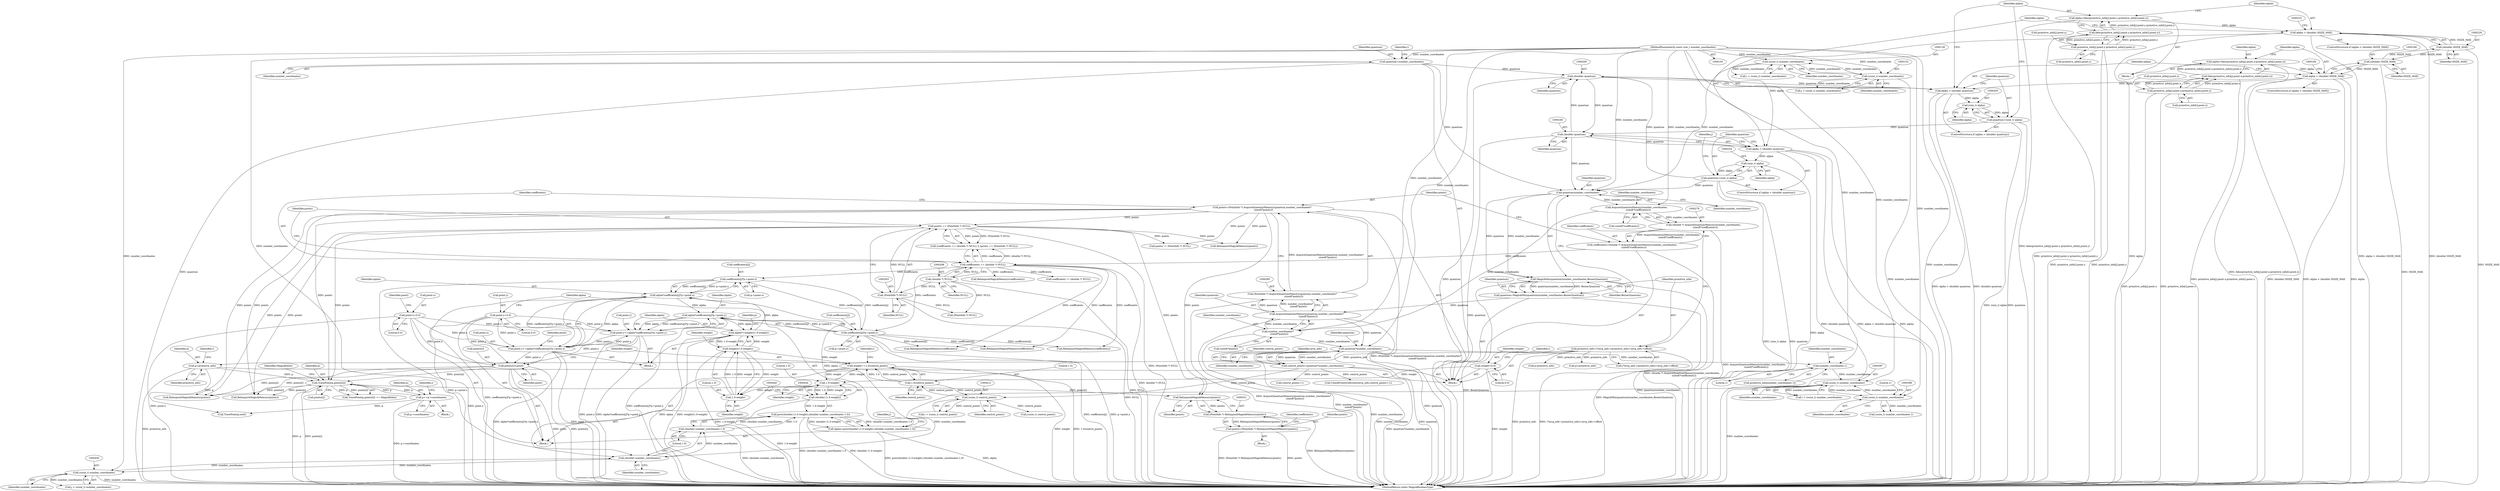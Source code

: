 digraph "0_ImageMagick_ecf7c6b288e11e7e7f75387c5e9e93e423b98397@pointer" {
"1000532" [label="(Call,RelinquishMagickMemory(points))"];
"1000300" [label="(Call,points == (PointInfo *) NULL)"];
"1000282" [label="(Call,points=(PointInfo *) AcquireQuantumMemory(quantum,number_coordinates*\n    sizeof(*points)))"];
"1000284" [label="(Call,(PointInfo *) AcquireQuantumMemory(quantum,number_coordinates*\n    sizeof(*points)))"];
"1000286" [label="(Call,AcquireQuantumMemory(quantum,number_coordinates*\n    sizeof(*points)))"];
"1000256" [label="(Call,quantum=MagickMin(quantum/number_coordinates,BezierQuantum))"];
"1000258" [label="(Call,MagickMin(quantum/number_coordinates,BezierQuantum))"];
"1000259" [label="(Call,quantum/number_coordinates)"];
"1000129" [label="(Call,quantum=number_coordinates)"];
"1000105" [label="(MethodParameterIn,const size_t number_coordinates)"];
"1000251" [label="(Call,quantum=(size_t) alpha)"];
"1000253" [label="(Call,(size_t) alpha)"];
"1000246" [label="(Call,alpha > (double) quantum)"];
"1000226" [label="(Call,alpha > (double) SSIZE_MAX)"];
"1000207" [label="(Call,alpha=fabs(primitive_info[j].point.y-primitive_info[i].point.y))"];
"1000209" [label="(Call,fabs(primitive_info[j].point.y-primitive_info[i].point.y))"];
"1000210" [label="(Call,primitive_info[j].point.y-primitive_info[i].point.y)"];
"1000228" [label="(Call,(double) SSIZE_MAX)"];
"1000179" [label="(Call,(double) SSIZE_MAX)"];
"1000248" [label="(Call,(double) quantum)"];
"1000199" [label="(Call,(double) quantum)"];
"1000202" [label="(Call,quantum=(size_t) alpha)"];
"1000204" [label="(Call,(size_t) alpha)"];
"1000197" [label="(Call,alpha > (double) quantum)"];
"1000177" [label="(Call,alpha > (double) SSIZE_MAX)"];
"1000158" [label="(Call,alpha=fabs(primitive_info[j].point.x-primitive_info[i].point.x))"];
"1000160" [label="(Call,fabs(primitive_info[j].point.x-primitive_info[i].point.x))"];
"1000161" [label="(Call,primitive_info[j].point.x-primitive_info[i].point.x)"];
"1000138" [label="(Call,(ssize_t) number_coordinates)"];
"1000152" [label="(Call,(ssize_t) number_coordinates)"];
"1000288" [label="(Call,number_coordinates*\n    sizeof(*points))"];
"1000277" [label="(Call,AcquireQuantumMemory(number_coordinates,\n     sizeof(*coefficients)))"];
"1000302" [label="(Call,(PointInfo *) NULL)"];
"1000297" [label="(Call,(double *) NULL)"];
"1000521" [label="(Call,TracePoint(p,points[i]))"];
"1000542" [label="(Call,p+=p->coordinates)"];
"1000504" [label="(Call,p=primitive_info)"];
"1000263" [label="(Call,primitive_info=(*mvg_info->primitive_info)+mvg_info->offset)"];
"1000494" [label="(Call,points[i]=point)"];
"1000425" [label="(Call,point.y=0.0)"];
"1000420" [label="(Call,point.x=0.0)"];
"1000470" [label="(Call,point.y+=alpha*coefficients[j]*p->point.y)"];
"1000474" [label="(Call,alpha*coefficients[j]*p->point.y)"];
"1000459" [label="(Call,alpha*coefficients[j]*p->point.x)"];
"1000485" [label="(Call,alpha*=weight/(1.0-weight))"];
"1000487" [label="(Call,weight/(1.0-weight))"];
"1000489" [label="(Call,1.0-weight)"];
"1000435" [label="(Call,1.0-weight)"];
"1000402" [label="(Call,weight=0.0)"];
"1000499" [label="(Call,weight+=1.0/control_points)"];
"1000501" [label="(Call,1.0/control_points)"];
"1000411" [label="(Call,(ssize_t) control_points)"];
"1000343" [label="(Call,control_points=quantum*number_coordinates)"];
"1000345" [label="(Call,quantum*number_coordinates)"];
"1000430" [label="(Call,alpha=pow((double) (1.0-weight),(double) number_coordinates-1.0))"];
"1000432" [label="(Call,pow((double) (1.0-weight),(double) number_coordinates-1.0))"];
"1000433" [label="(Call,(double) (1.0-weight))"];
"1000438" [label="(Call,(double) number_coordinates-1.0)"];
"1000439" [label="(Call,(double) number_coordinates)"];
"1000386" [label="(Call,(ssize_t) number_coordinates)"];
"1000376" [label="(Call,number_coordinates-1)"];
"1000397" [label="(Call,(ssize_t) number_coordinates)"];
"1000449" [label="(Call,(ssize_t) number_coordinates)"];
"1000461" [label="(Call,coefficients[j]*p->point.x)"];
"1000295" [label="(Call,coefficients == (double *) NULL)"];
"1000273" [label="(Call,coefficients=(double *) AcquireQuantumMemory(number_coordinates,\n     sizeof(*coefficients)))"];
"1000275" [label="(Call,(double *) AcquireQuantumMemory(number_coordinates,\n     sizeof(*coefficients)))"];
"1000476" [label="(Call,coefficients[j]*p->point.y)"];
"1000455" [label="(Call,point.x+=alpha*coefficients[j]*p->point.x)"];
"1000530" [label="(Call,(PointInfo *) RelinquishMagickMemory(points))"];
"1000528" [label="(Call,points=(PointInfo *) RelinquishMagickMemory(points))"];
"1000283" [label="(Identifier,points)"];
"1000227" [label="(Identifier,alpha)"];
"1000204" [label="(Call,(size_t) alpha)"];
"1000465" [label="(Call,p->point.x)"];
"1000400" [label="(Literal,1)"];
"1000177" [label="(Call,alpha > (double) SSIZE_MAX)"];
"1000438" [label="(Call,(double) number_coordinates-1.0)"];
"1000388" [label="(Identifier,number_coordinates)"];
"1000226" [label="(Call,alpha > (double) SSIZE_MAX)"];
"1000275" [label="(Call,(double *) AcquireQuantumMemory(number_coordinates,\n     sizeof(*coefficients)))"];
"1000491" [label="(Identifier,weight)"];
"1000279" [label="(Call,sizeof(*coefficients))"];
"1000523" [label="(Call,points[i])"];
"1000527" [label="(Block,)"];
"1000277" [label="(Call,AcquireQuantumMemory(number_coordinates,\n     sizeof(*coefficients)))"];
"1000544" [label="(Call,p->coordinates)"];
"1000420" [label="(Call,point.x=0.0)"];
"1000134" [label="(Identifier,i)"];
"1000252" [label="(Identifier,quantum)"];
"1000367" [label="(Call,RelinquishMagickMemory(coefficients))"];
"1000416" [label="(Block,)"];
"1000203" [label="(Identifier,quantum)"];
"1000264" [label="(Identifier,primitive_info)"];
"1000399" [label="(Identifier,number_coordinates)"];
"1000386" [label="(Call,(ssize_t) number_coordinates)"];
"1000257" [label="(Identifier,quantum)"];
"1000503" [label="(Identifier,control_points)"];
"1000250" [label="(Identifier,quantum)"];
"1000129" [label="(Call,quantum=number_coordinates)"];
"1000417" [label="(Call,p=primitive_info)"];
"1000442" [label="(Literal,1.0)"];
"1000472" [label="(Identifier,point)"];
"1000201" [label="(Identifier,quantum)"];
"1000498" [label="(Identifier,point)"];
"1000302" [label="(Call,(PointInfo *) NULL)"];
"1000136" [label="(Call,i < (ssize_t) number_coordinates)"];
"1000301" [label="(Identifier,points)"];
"1000432" [label="(Call,pow((double) (1.0-weight),(double) number_coordinates-1.0))"];
"1000260" [label="(Identifier,quantum)"];
"1000624" [label="(MethodReturn,static MagickBooleanType)"];
"1000456" [label="(Call,point.x)"];
"1000297" [label="(Call,(double *) NULL)"];
"1000225" [label="(ControlStructure,if (alpha > (double) SSIZE_MAX))"];
"1000470" [label="(Call,point.y+=alpha*coefficients[j]*p->point.y)"];
"1000426" [label="(Call,point.y)"];
"1000246" [label="(Call,alpha > (double) quantum)"];
"1000179" [label="(Call,(double) SSIZE_MAX)"];
"1000506" [label="(Identifier,primitive_info)"];
"1000181" [label="(Identifier,SSIZE_MAX)"];
"1000131" [label="(Identifier,number_coordinates)"];
"1000486" [label="(Identifier,alpha)"];
"1000404" [label="(Literal,0.0)"];
"1000199" [label="(Call,(double) quantum)"];
"1000460" [label="(Identifier,alpha)"];
"1000209" [label="(Call,fabs(primitive_info[j].point.y-primitive_info[i].point.y))"];
"1000361" [label="(Call,RelinquishMagickMemory(points))"];
"1000258" [label="(Call,MagickMin(quantum/number_coordinates,BezierQuantum))"];
"1000520" [label="(Call,TracePoint(p,points[i]) == MagickFalse)"];
"1000299" [label="(Identifier,NULL)"];
"1000526" [label="(Identifier,MagickFalse)"];
"1000564" [label="(Call,RelinquishMagickMemory(coefficients))"];
"1000265" [label="(Call,(*mvg_info->primitive_info)+mvg_info->offset)"];
"1000517" [label="(Identifier,i)"];
"1000542" [label="(Call,p+=p->coordinates)"];
"1000480" [label="(Call,p->point.y)"];
"1000286" [label="(Call,AcquireQuantumMemory(quantum,number_coordinates*\n    sizeof(*points)))"];
"1000152" [label="(Call,(ssize_t) number_coordinates)"];
"1000253" [label="(Call,(size_t) alpha)"];
"1000424" [label="(Literal,0.0)"];
"1000513" [label="(Call,(ssize_t) control_points)"];
"1000433" [label="(Call,(double) (1.0-weight))"];
"1000230" [label="(Identifier,SSIZE_MAX)"];
"1000429" [label="(Literal,0.0)"];
"1000439" [label="(Call,(double) number_coordinates)"];
"1000198" [label="(Identifier,alpha)"];
"1000261" [label="(Identifier,number_coordinates)"];
"1000159" [label="(Identifier,alpha)"];
"1000105" [label="(MethodParameterIn,const size_t number_coordinates)"];
"1000162" [label="(Call,primitive_info[j].point.x)"];
"1000140" [label="(Identifier,number_coordinates)"];
"1000505" [label="(Identifier,p)"];
"1000485" [label="(Call,alpha*=weight/(1.0-weight))"];
"1000138" [label="(Call,(ssize_t) number_coordinates)"];
"1000157" [label="(Block,)"];
"1000415" [label="(Identifier,i)"];
"1000500" [label="(Identifier,weight)"];
"1000345" [label="(Call,quantum*number_coordinates)"];
"1000259" [label="(Call,quantum/number_coordinates)"];
"1000376" [label="(Call,number_coordinates-1)"];
"1000384" [label="(Call,i < (ssize_t) number_coordinates)"];
"1000579" [label="(Call,p-primitive_info)"];
"1000284" [label="(Call,(PointInfo *) AcquireQuantumMemory(quantum,number_coordinates*\n    sizeof(*points)))"];
"1000245" [label="(ControlStructure,if (alpha > (double) quantum))"];
"1000352" [label="(Call,control_points+1)"];
"1000282" [label="(Call,points=(PointInfo *) AcquireQuantumMemory(quantum,number_coordinates*\n    sizeof(*points)))"];
"1000437" [label="(Identifier,weight)"];
"1000228" [label="(Call,(double) SSIZE_MAX)"];
"1000530" [label="(Call,(PointInfo *) RelinquishMagickMemory(points))"];
"1000300" [label="(Call,points == (PointInfo *) NULL)"];
"1000287" [label="(Identifier,quantum)"];
"1000350" [label="(Call,CheckPrimitiveExtent(mvg_info,control_points+1))"];
"1000154" [label="(Identifier,number_coordinates)"];
"1000543" [label="(Identifier,p)"];
"1000396" [label="(Call,(ssize_t) number_coordinates-1)"];
"1000549" [label="(Call,TracePoint(p,end))"];
"1000427" [label="(Identifier,point)"];
"1000474" [label="(Call,alpha*coefficients[j]*p->point.y)"];
"1000451" [label="(Identifier,number_coordinates)"];
"1000169" [label="(Call,primitive_info[i].point.x)"];
"1000459" [label="(Call,alpha*coefficients[j]*p->point.x)"];
"1000263" [label="(Call,primitive_info=(*mvg_info->primitive_info)+mvg_info->offset)"];
"1000493" [label="(Identifier,p)"];
"1000161" [label="(Call,primitive_info[j].point.x-primitive_info[i].point.x)"];
"1000532" [label="(Call,RelinquishMagickMemory(points))"];
"1000409" [label="(Call,i < (ssize_t) control_points)"];
"1000455" [label="(Call,point.x+=alpha*coefficients[j]*p->point.x)"];
"1000488" [label="(Identifier,weight)"];
"1000461" [label="(Call,coefficients[j]*p->point.x)"];
"1000535" [label="(Identifier,coefficients)"];
"1000476" [label="(Call,coefficients[j]*p->point.y)"];
"1000499" [label="(Call,weight+=1.0/control_points)"];
"1000411" [label="(Call,(ssize_t) control_points)"];
"1000309" [label="(Call,(PointInfo *) NULL)"];
"1000558" [label="(Call,RelinquishMagickMemory(points))"];
"1000435" [label="(Call,1.0-weight)"];
"1000343" [label="(Call,control_points=quantum*number_coordinates)"];
"1000447" [label="(Call,j < (ssize_t) number_coordinates)"];
"1000521" [label="(Call,TracePoint(p,points[i]))"];
"1000377" [label="(Identifier,number_coordinates)"];
"1000489" [label="(Call,1.0-weight)"];
"1000211" [label="(Call,primitive_info[j].point.y)"];
"1000344" [label="(Identifier,control_points)"];
"1000441" [label="(Identifier,number_coordinates)"];
"1000197" [label="(Call,alpha > (double) quantum)"];
"1000475" [label="(Identifier,alpha)"];
"1000620" [label="(Call,RelinquishMagickMemory(coefficients))"];
"1000248" [label="(Call,(double) quantum)"];
"1000374" [label="(Call,primitive_info[number_coordinates-1])"];
"1000176" [label="(ControlStructure,if (alpha > (double) SSIZE_MAX))"];
"1000431" [label="(Identifier,alpha)"];
"1000614" [label="(Call,RelinquishMagickMemory(points))"];
"1000407" [label="(Identifier,i)"];
"1000290" [label="(Call,sizeof(*points))"];
"1000351" [label="(Identifier,mvg_info)"];
"1000494" [label="(Call,points[i]=point)"];
"1000522" [label="(Identifier,p)"];
"1000490" [label="(Literal,1.0)"];
"1000158" [label="(Call,alpha=fabs(primitive_info[j].point.x-primitive_info[i].point.x))"];
"1000196" [label="(ControlStructure,if (alpha > (double) quantum))"];
"1000518" [label="(Block,)"];
"1000502" [label="(Literal,1.0)"];
"1000346" [label="(Identifier,quantum)"];
"1000538" [label="(Call,RelinquishMagickMemory(coefficients))"];
"1000445" [label="(Identifier,j)"];
"1000304" [label="(Identifier,NULL)"];
"1000495" [label="(Call,points[i])"];
"1000471" [label="(Call,point.y)"];
"1000449" [label="(Call,(ssize_t) number_coordinates)"];
"1000207" [label="(Call,alpha=fabs(primitive_info[j].point.y-primitive_info[i].point.y))"];
"1000262" [label="(Identifier,BezierQuantum)"];
"1000347" [label="(Identifier,number_coordinates)"];
"1000255" [label="(Identifier,alpha)"];
"1000294" [label="(Call,(coefficients == (double *) NULL) || (points == (PointInfo *) NULL))"];
"1000288" [label="(Call,number_coordinates*\n    sizeof(*points))"];
"1000529" [label="(Identifier,points)"];
"1000289" [label="(Identifier,number_coordinates)"];
"1000156" [label="(Identifier,j)"];
"1000378" [label="(Literal,1)"];
"1000477" [label="(Call,coefficients[j])"];
"1000150" [label="(Call,j < (ssize_t) number_coordinates)"];
"1000454" [label="(Block,)"];
"1000218" [label="(Call,primitive_info[i].point.y)"];
"1000436" [label="(Literal,1.0)"];
"1000210" [label="(Call,primitive_info[j].point.y-primitive_info[i].point.y)"];
"1000509" [label="(Identifier,i)"];
"1000295" [label="(Call,coefficients == (double *) NULL)"];
"1000296" [label="(Identifier,coefficients)"];
"1000247" [label="(Identifier,alpha)"];
"1000251" [label="(Call,quantum=(size_t) alpha)"];
"1000256" [label="(Call,quantum=MagickMin(quantum/number_coordinates,BezierQuantum))"];
"1000397" [label="(Call,(ssize_t) number_coordinates)"];
"1000130" [label="(Identifier,quantum)"];
"1000178" [label="(Identifier,alpha)"];
"1000402" [label="(Call,weight=0.0)"];
"1000501" [label="(Call,1.0/control_points)"];
"1000487" [label="(Call,weight/(1.0-weight))"];
"1000413" [label="(Identifier,control_points)"];
"1000106" [label="(Block,)"];
"1000273" [label="(Call,coefficients=(double *) AcquireQuantumMemory(number_coordinates,\n     sizeof(*coefficients)))"];
"1000528" [label="(Call,points=(PointInfo *) RelinquishMagickMemory(points))"];
"1000425" [label="(Call,point.y=0.0)"];
"1000206" [label="(Identifier,alpha)"];
"1000319" [label="(Call,coefficients != (double *) NULL)"];
"1000430" [label="(Call,alpha=pow((double) (1.0-weight),(double) number_coordinates-1.0))"];
"1000504" [label="(Call,p=primitive_info)"];
"1000421" [label="(Call,point.x)"];
"1000208" [label="(Identifier,alpha)"];
"1000278" [label="(Identifier,number_coordinates)"];
"1000307" [label="(Call,points != (PointInfo *) NULL)"];
"1000160" [label="(Call,fabs(primitive_info[j].point.x-primitive_info[i].point.x))"];
"1000462" [label="(Call,coefficients[j])"];
"1000202" [label="(Call,quantum=(size_t) alpha)"];
"1000403" [label="(Identifier,weight)"];
"1000274" [label="(Identifier,coefficients)"];
"1000533" [label="(Identifier,points)"];
"1000532" -> "1000530"  [label="AST: "];
"1000532" -> "1000533"  [label="CFG: "];
"1000533" -> "1000532"  [label="AST: "];
"1000530" -> "1000532"  [label="CFG: "];
"1000532" -> "1000530"  [label="DDG: points"];
"1000300" -> "1000532"  [label="DDG: points"];
"1000521" -> "1000532"  [label="DDG: points[i]"];
"1000282" -> "1000532"  [label="DDG: points"];
"1000300" -> "1000294"  [label="AST: "];
"1000300" -> "1000302"  [label="CFG: "];
"1000301" -> "1000300"  [label="AST: "];
"1000302" -> "1000300"  [label="AST: "];
"1000294" -> "1000300"  [label="CFG: "];
"1000300" -> "1000624"  [label="DDG: (PointInfo *) NULL"];
"1000300" -> "1000294"  [label="DDG: points"];
"1000300" -> "1000294"  [label="DDG: (PointInfo *) NULL"];
"1000282" -> "1000300"  [label="DDG: points"];
"1000302" -> "1000300"  [label="DDG: NULL"];
"1000300" -> "1000307"  [label="DDG: points"];
"1000300" -> "1000361"  [label="DDG: points"];
"1000300" -> "1000521"  [label="DDG: points"];
"1000300" -> "1000558"  [label="DDG: points"];
"1000300" -> "1000614"  [label="DDG: points"];
"1000282" -> "1000106"  [label="AST: "];
"1000282" -> "1000284"  [label="CFG: "];
"1000283" -> "1000282"  [label="AST: "];
"1000284" -> "1000282"  [label="AST: "];
"1000296" -> "1000282"  [label="CFG: "];
"1000282" -> "1000624"  [label="DDG: (PointInfo *) AcquireQuantumMemory(quantum,number_coordinates*\n    sizeof(*points))"];
"1000284" -> "1000282"  [label="DDG: AcquireQuantumMemory(quantum,number_coordinates*\n    sizeof(*points))"];
"1000282" -> "1000307"  [label="DDG: points"];
"1000282" -> "1000361"  [label="DDG: points"];
"1000282" -> "1000521"  [label="DDG: points"];
"1000282" -> "1000558"  [label="DDG: points"];
"1000282" -> "1000614"  [label="DDG: points"];
"1000284" -> "1000286"  [label="CFG: "];
"1000285" -> "1000284"  [label="AST: "];
"1000286" -> "1000284"  [label="AST: "];
"1000284" -> "1000624"  [label="DDG: AcquireQuantumMemory(quantum,number_coordinates*\n    sizeof(*points))"];
"1000286" -> "1000284"  [label="DDG: quantum"];
"1000286" -> "1000284"  [label="DDG: number_coordinates*\n    sizeof(*points)"];
"1000286" -> "1000288"  [label="CFG: "];
"1000287" -> "1000286"  [label="AST: "];
"1000288" -> "1000286"  [label="AST: "];
"1000286" -> "1000624"  [label="DDG: quantum"];
"1000286" -> "1000624"  [label="DDG: number_coordinates*\n    sizeof(*points)"];
"1000256" -> "1000286"  [label="DDG: quantum"];
"1000288" -> "1000286"  [label="DDG: number_coordinates"];
"1000286" -> "1000345"  [label="DDG: quantum"];
"1000256" -> "1000106"  [label="AST: "];
"1000256" -> "1000258"  [label="CFG: "];
"1000257" -> "1000256"  [label="AST: "];
"1000258" -> "1000256"  [label="AST: "];
"1000264" -> "1000256"  [label="CFG: "];
"1000256" -> "1000624"  [label="DDG: MagickMin(quantum/number_coordinates,BezierQuantum)"];
"1000258" -> "1000256"  [label="DDG: quantum/number_coordinates"];
"1000258" -> "1000256"  [label="DDG: BezierQuantum"];
"1000258" -> "1000262"  [label="CFG: "];
"1000259" -> "1000258"  [label="AST: "];
"1000262" -> "1000258"  [label="AST: "];
"1000258" -> "1000624"  [label="DDG: quantum/number_coordinates"];
"1000258" -> "1000624"  [label="DDG: BezierQuantum"];
"1000259" -> "1000258"  [label="DDG: quantum"];
"1000259" -> "1000258"  [label="DDG: number_coordinates"];
"1000259" -> "1000261"  [label="CFG: "];
"1000260" -> "1000259"  [label="AST: "];
"1000261" -> "1000259"  [label="AST: "];
"1000262" -> "1000259"  [label="CFG: "];
"1000129" -> "1000259"  [label="DDG: quantum"];
"1000251" -> "1000259"  [label="DDG: quantum"];
"1000248" -> "1000259"  [label="DDG: quantum"];
"1000138" -> "1000259"  [label="DDG: number_coordinates"];
"1000105" -> "1000259"  [label="DDG: number_coordinates"];
"1000259" -> "1000277"  [label="DDG: number_coordinates"];
"1000129" -> "1000106"  [label="AST: "];
"1000129" -> "1000131"  [label="CFG: "];
"1000130" -> "1000129"  [label="AST: "];
"1000131" -> "1000129"  [label="AST: "];
"1000134" -> "1000129"  [label="CFG: "];
"1000129" -> "1000624"  [label="DDG: quantum"];
"1000105" -> "1000129"  [label="DDG: number_coordinates"];
"1000129" -> "1000199"  [label="DDG: quantum"];
"1000105" -> "1000103"  [label="AST: "];
"1000105" -> "1000624"  [label="DDG: number_coordinates"];
"1000105" -> "1000138"  [label="DDG: number_coordinates"];
"1000105" -> "1000152"  [label="DDG: number_coordinates"];
"1000105" -> "1000277"  [label="DDG: number_coordinates"];
"1000105" -> "1000288"  [label="DDG: number_coordinates"];
"1000105" -> "1000345"  [label="DDG: number_coordinates"];
"1000105" -> "1000376"  [label="DDG: number_coordinates"];
"1000105" -> "1000386"  [label="DDG: number_coordinates"];
"1000105" -> "1000397"  [label="DDG: number_coordinates"];
"1000105" -> "1000439"  [label="DDG: number_coordinates"];
"1000105" -> "1000449"  [label="DDG: number_coordinates"];
"1000251" -> "1000245"  [label="AST: "];
"1000251" -> "1000253"  [label="CFG: "];
"1000252" -> "1000251"  [label="AST: "];
"1000253" -> "1000251"  [label="AST: "];
"1000156" -> "1000251"  [label="CFG: "];
"1000251" -> "1000624"  [label="DDG: (size_t) alpha"];
"1000251" -> "1000624"  [label="DDG: quantum"];
"1000251" -> "1000199"  [label="DDG: quantum"];
"1000253" -> "1000251"  [label="DDG: alpha"];
"1000253" -> "1000255"  [label="CFG: "];
"1000254" -> "1000253"  [label="AST: "];
"1000255" -> "1000253"  [label="AST: "];
"1000253" -> "1000624"  [label="DDG: alpha"];
"1000246" -> "1000253"  [label="DDG: alpha"];
"1000246" -> "1000245"  [label="AST: "];
"1000246" -> "1000248"  [label="CFG: "];
"1000247" -> "1000246"  [label="AST: "];
"1000248" -> "1000246"  [label="AST: "];
"1000252" -> "1000246"  [label="CFG: "];
"1000156" -> "1000246"  [label="CFG: "];
"1000246" -> "1000624"  [label="DDG: (double) quantum"];
"1000246" -> "1000624"  [label="DDG: alpha > (double) quantum"];
"1000246" -> "1000624"  [label="DDG: alpha"];
"1000226" -> "1000246"  [label="DDG: alpha"];
"1000248" -> "1000246"  [label="DDG: quantum"];
"1000226" -> "1000225"  [label="AST: "];
"1000226" -> "1000228"  [label="CFG: "];
"1000227" -> "1000226"  [label="AST: "];
"1000228" -> "1000226"  [label="AST: "];
"1000233" -> "1000226"  [label="CFG: "];
"1000247" -> "1000226"  [label="CFG: "];
"1000226" -> "1000624"  [label="DDG: alpha"];
"1000226" -> "1000624"  [label="DDG: alpha > (double) SSIZE_MAX"];
"1000226" -> "1000624"  [label="DDG: (double) SSIZE_MAX"];
"1000207" -> "1000226"  [label="DDG: alpha"];
"1000228" -> "1000226"  [label="DDG: SSIZE_MAX"];
"1000207" -> "1000157"  [label="AST: "];
"1000207" -> "1000209"  [label="CFG: "];
"1000208" -> "1000207"  [label="AST: "];
"1000209" -> "1000207"  [label="AST: "];
"1000227" -> "1000207"  [label="CFG: "];
"1000207" -> "1000624"  [label="DDG: fabs(primitive_info[j].point.y-primitive_info[i].point.y)"];
"1000209" -> "1000207"  [label="DDG: primitive_info[j].point.y-primitive_info[i].point.y"];
"1000209" -> "1000210"  [label="CFG: "];
"1000210" -> "1000209"  [label="AST: "];
"1000209" -> "1000624"  [label="DDG: primitive_info[j].point.y-primitive_info[i].point.y"];
"1000210" -> "1000209"  [label="DDG: primitive_info[j].point.y"];
"1000210" -> "1000209"  [label="DDG: primitive_info[i].point.y"];
"1000210" -> "1000218"  [label="CFG: "];
"1000211" -> "1000210"  [label="AST: "];
"1000218" -> "1000210"  [label="AST: "];
"1000210" -> "1000624"  [label="DDG: primitive_info[i].point.y"];
"1000210" -> "1000624"  [label="DDG: primitive_info[j].point.y"];
"1000228" -> "1000230"  [label="CFG: "];
"1000229" -> "1000228"  [label="AST: "];
"1000230" -> "1000228"  [label="AST: "];
"1000228" -> "1000624"  [label="DDG: SSIZE_MAX"];
"1000228" -> "1000179"  [label="DDG: SSIZE_MAX"];
"1000179" -> "1000228"  [label="DDG: SSIZE_MAX"];
"1000179" -> "1000177"  [label="AST: "];
"1000179" -> "1000181"  [label="CFG: "];
"1000180" -> "1000179"  [label="AST: "];
"1000181" -> "1000179"  [label="AST: "];
"1000177" -> "1000179"  [label="CFG: "];
"1000179" -> "1000624"  [label="DDG: SSIZE_MAX"];
"1000179" -> "1000177"  [label="DDG: SSIZE_MAX"];
"1000248" -> "1000250"  [label="CFG: "];
"1000249" -> "1000248"  [label="AST: "];
"1000250" -> "1000248"  [label="AST: "];
"1000248" -> "1000624"  [label="DDG: quantum"];
"1000248" -> "1000199"  [label="DDG: quantum"];
"1000199" -> "1000248"  [label="DDG: quantum"];
"1000202" -> "1000248"  [label="DDG: quantum"];
"1000199" -> "1000197"  [label="AST: "];
"1000199" -> "1000201"  [label="CFG: "];
"1000200" -> "1000199"  [label="AST: "];
"1000201" -> "1000199"  [label="AST: "];
"1000197" -> "1000199"  [label="CFG: "];
"1000199" -> "1000624"  [label="DDG: quantum"];
"1000199" -> "1000197"  [label="DDG: quantum"];
"1000202" -> "1000196"  [label="AST: "];
"1000202" -> "1000204"  [label="CFG: "];
"1000203" -> "1000202"  [label="AST: "];
"1000204" -> "1000202"  [label="AST: "];
"1000208" -> "1000202"  [label="CFG: "];
"1000202" -> "1000624"  [label="DDG: quantum"];
"1000202" -> "1000624"  [label="DDG: (size_t) alpha"];
"1000204" -> "1000202"  [label="DDG: alpha"];
"1000204" -> "1000206"  [label="CFG: "];
"1000205" -> "1000204"  [label="AST: "];
"1000206" -> "1000204"  [label="AST: "];
"1000197" -> "1000204"  [label="DDG: alpha"];
"1000197" -> "1000196"  [label="AST: "];
"1000198" -> "1000197"  [label="AST: "];
"1000203" -> "1000197"  [label="CFG: "];
"1000208" -> "1000197"  [label="CFG: "];
"1000197" -> "1000624"  [label="DDG: alpha > (double) quantum"];
"1000197" -> "1000624"  [label="DDG: (double) quantum"];
"1000177" -> "1000197"  [label="DDG: alpha"];
"1000177" -> "1000176"  [label="AST: "];
"1000178" -> "1000177"  [label="AST: "];
"1000184" -> "1000177"  [label="CFG: "];
"1000198" -> "1000177"  [label="CFG: "];
"1000177" -> "1000624"  [label="DDG: alpha"];
"1000177" -> "1000624"  [label="DDG: (double) SSIZE_MAX"];
"1000177" -> "1000624"  [label="DDG: alpha > (double) SSIZE_MAX"];
"1000158" -> "1000177"  [label="DDG: alpha"];
"1000158" -> "1000157"  [label="AST: "];
"1000158" -> "1000160"  [label="CFG: "];
"1000159" -> "1000158"  [label="AST: "];
"1000160" -> "1000158"  [label="AST: "];
"1000178" -> "1000158"  [label="CFG: "];
"1000158" -> "1000624"  [label="DDG: fabs(primitive_info[j].point.x-primitive_info[i].point.x)"];
"1000160" -> "1000158"  [label="DDG: primitive_info[j].point.x-primitive_info[i].point.x"];
"1000160" -> "1000161"  [label="CFG: "];
"1000161" -> "1000160"  [label="AST: "];
"1000160" -> "1000624"  [label="DDG: primitive_info[j].point.x-primitive_info[i].point.x"];
"1000161" -> "1000160"  [label="DDG: primitive_info[j].point.x"];
"1000161" -> "1000160"  [label="DDG: primitive_info[i].point.x"];
"1000161" -> "1000169"  [label="CFG: "];
"1000162" -> "1000161"  [label="AST: "];
"1000169" -> "1000161"  [label="AST: "];
"1000161" -> "1000624"  [label="DDG: primitive_info[i].point.x"];
"1000161" -> "1000624"  [label="DDG: primitive_info[j].point.x"];
"1000138" -> "1000136"  [label="AST: "];
"1000138" -> "1000140"  [label="CFG: "];
"1000139" -> "1000138"  [label="AST: "];
"1000140" -> "1000138"  [label="AST: "];
"1000136" -> "1000138"  [label="CFG: "];
"1000138" -> "1000136"  [label="DDG: number_coordinates"];
"1000152" -> "1000138"  [label="DDG: number_coordinates"];
"1000138" -> "1000152"  [label="DDG: number_coordinates"];
"1000152" -> "1000150"  [label="AST: "];
"1000152" -> "1000154"  [label="CFG: "];
"1000153" -> "1000152"  [label="AST: "];
"1000154" -> "1000152"  [label="AST: "];
"1000150" -> "1000152"  [label="CFG: "];
"1000152" -> "1000624"  [label="DDG: number_coordinates"];
"1000152" -> "1000150"  [label="DDG: number_coordinates"];
"1000288" -> "1000290"  [label="CFG: "];
"1000289" -> "1000288"  [label="AST: "];
"1000290" -> "1000288"  [label="AST: "];
"1000288" -> "1000624"  [label="DDG: number_coordinates"];
"1000277" -> "1000288"  [label="DDG: number_coordinates"];
"1000288" -> "1000345"  [label="DDG: number_coordinates"];
"1000277" -> "1000275"  [label="AST: "];
"1000277" -> "1000279"  [label="CFG: "];
"1000278" -> "1000277"  [label="AST: "];
"1000279" -> "1000277"  [label="AST: "];
"1000275" -> "1000277"  [label="CFG: "];
"1000277" -> "1000275"  [label="DDG: number_coordinates"];
"1000302" -> "1000304"  [label="CFG: "];
"1000303" -> "1000302"  [label="AST: "];
"1000304" -> "1000302"  [label="AST: "];
"1000302" -> "1000624"  [label="DDG: NULL"];
"1000297" -> "1000302"  [label="DDG: NULL"];
"1000302" -> "1000309"  [label="DDG: NULL"];
"1000297" -> "1000295"  [label="AST: "];
"1000297" -> "1000299"  [label="CFG: "];
"1000298" -> "1000297"  [label="AST: "];
"1000299" -> "1000297"  [label="AST: "];
"1000295" -> "1000297"  [label="CFG: "];
"1000297" -> "1000624"  [label="DDG: NULL"];
"1000297" -> "1000295"  [label="DDG: NULL"];
"1000297" -> "1000309"  [label="DDG: NULL"];
"1000521" -> "1000520"  [label="AST: "];
"1000521" -> "1000523"  [label="CFG: "];
"1000522" -> "1000521"  [label="AST: "];
"1000523" -> "1000521"  [label="AST: "];
"1000526" -> "1000521"  [label="CFG: "];
"1000521" -> "1000624"  [label="DDG: p"];
"1000521" -> "1000624"  [label="DDG: points[i]"];
"1000521" -> "1000520"  [label="DDG: p"];
"1000521" -> "1000520"  [label="DDG: points[i]"];
"1000542" -> "1000521"  [label="DDG: p"];
"1000504" -> "1000521"  [label="DDG: p"];
"1000494" -> "1000521"  [label="DDG: points[i]"];
"1000521" -> "1000542"  [label="DDG: p"];
"1000521" -> "1000558"  [label="DDG: points[i]"];
"1000521" -> "1000614"  [label="DDG: points[i]"];
"1000542" -> "1000518"  [label="AST: "];
"1000542" -> "1000544"  [label="CFG: "];
"1000543" -> "1000542"  [label="AST: "];
"1000544" -> "1000542"  [label="AST: "];
"1000517" -> "1000542"  [label="CFG: "];
"1000542" -> "1000624"  [label="DDG: p->coordinates"];
"1000542" -> "1000549"  [label="DDG: p"];
"1000504" -> "1000106"  [label="AST: "];
"1000504" -> "1000506"  [label="CFG: "];
"1000505" -> "1000504"  [label="AST: "];
"1000506" -> "1000504"  [label="AST: "];
"1000509" -> "1000504"  [label="CFG: "];
"1000504" -> "1000624"  [label="DDG: primitive_info"];
"1000263" -> "1000504"  [label="DDG: primitive_info"];
"1000504" -> "1000549"  [label="DDG: p"];
"1000263" -> "1000106"  [label="AST: "];
"1000263" -> "1000265"  [label="CFG: "];
"1000264" -> "1000263"  [label="AST: "];
"1000265" -> "1000263"  [label="AST: "];
"1000274" -> "1000263"  [label="CFG: "];
"1000263" -> "1000624"  [label="DDG: (*mvg_info->primitive_info)+mvg_info->offset"];
"1000263" -> "1000624"  [label="DDG: primitive_info"];
"1000263" -> "1000417"  [label="DDG: primitive_info"];
"1000263" -> "1000579"  [label="DDG: primitive_info"];
"1000494" -> "1000416"  [label="AST: "];
"1000494" -> "1000498"  [label="CFG: "];
"1000495" -> "1000494"  [label="AST: "];
"1000498" -> "1000494"  [label="AST: "];
"1000500" -> "1000494"  [label="CFG: "];
"1000494" -> "1000624"  [label="DDG: point"];
"1000494" -> "1000624"  [label="DDG: points[i]"];
"1000425" -> "1000494"  [label="DDG: point.y"];
"1000420" -> "1000494"  [label="DDG: point.x"];
"1000470" -> "1000494"  [label="DDG: point.y"];
"1000455" -> "1000494"  [label="DDG: point.x"];
"1000494" -> "1000558"  [label="DDG: points[i]"];
"1000494" -> "1000614"  [label="DDG: points[i]"];
"1000425" -> "1000416"  [label="AST: "];
"1000425" -> "1000429"  [label="CFG: "];
"1000426" -> "1000425"  [label="AST: "];
"1000429" -> "1000425"  [label="AST: "];
"1000431" -> "1000425"  [label="CFG: "];
"1000425" -> "1000624"  [label="DDG: point.y"];
"1000425" -> "1000455"  [label="DDG: point.y"];
"1000425" -> "1000470"  [label="DDG: point.y"];
"1000420" -> "1000416"  [label="AST: "];
"1000420" -> "1000424"  [label="CFG: "];
"1000421" -> "1000420"  [label="AST: "];
"1000424" -> "1000420"  [label="AST: "];
"1000427" -> "1000420"  [label="CFG: "];
"1000420" -> "1000624"  [label="DDG: point.x"];
"1000420" -> "1000455"  [label="DDG: point.x"];
"1000420" -> "1000470"  [label="DDG: point.x"];
"1000470" -> "1000454"  [label="AST: "];
"1000470" -> "1000474"  [label="CFG: "];
"1000471" -> "1000470"  [label="AST: "];
"1000474" -> "1000470"  [label="AST: "];
"1000486" -> "1000470"  [label="CFG: "];
"1000470" -> "1000624"  [label="DDG: alpha*coefficients[j]*p->point.y"];
"1000470" -> "1000624"  [label="DDG: point.y"];
"1000470" -> "1000455"  [label="DDG: point.y"];
"1000474" -> "1000470"  [label="DDG: alpha"];
"1000474" -> "1000470"  [label="DDG: coefficients[j]*p->point.y"];
"1000455" -> "1000470"  [label="DDG: point.x"];
"1000474" -> "1000476"  [label="CFG: "];
"1000475" -> "1000474"  [label="AST: "];
"1000476" -> "1000474"  [label="AST: "];
"1000474" -> "1000624"  [label="DDG: coefficients[j]*p->point.y"];
"1000459" -> "1000474"  [label="DDG: alpha"];
"1000476" -> "1000474"  [label="DDG: coefficients[j]"];
"1000476" -> "1000474"  [label="DDG: p->point.y"];
"1000474" -> "1000485"  [label="DDG: alpha"];
"1000459" -> "1000455"  [label="AST: "];
"1000459" -> "1000461"  [label="CFG: "];
"1000460" -> "1000459"  [label="AST: "];
"1000461" -> "1000459"  [label="AST: "];
"1000455" -> "1000459"  [label="CFG: "];
"1000459" -> "1000624"  [label="DDG: coefficients[j]*p->point.x"];
"1000459" -> "1000455"  [label="DDG: alpha"];
"1000459" -> "1000455"  [label="DDG: coefficients[j]*p->point.x"];
"1000485" -> "1000459"  [label="DDG: alpha"];
"1000430" -> "1000459"  [label="DDG: alpha"];
"1000461" -> "1000459"  [label="DDG: coefficients[j]"];
"1000461" -> "1000459"  [label="DDG: p->point.x"];
"1000485" -> "1000454"  [label="AST: "];
"1000485" -> "1000487"  [label="CFG: "];
"1000486" -> "1000485"  [label="AST: "];
"1000487" -> "1000485"  [label="AST: "];
"1000493" -> "1000485"  [label="CFG: "];
"1000485" -> "1000624"  [label="DDG: alpha"];
"1000485" -> "1000624"  [label="DDG: weight/(1.0-weight)"];
"1000487" -> "1000485"  [label="DDG: weight"];
"1000487" -> "1000485"  [label="DDG: 1.0-weight"];
"1000487" -> "1000489"  [label="CFG: "];
"1000488" -> "1000487"  [label="AST: "];
"1000489" -> "1000487"  [label="AST: "];
"1000487" -> "1000624"  [label="DDG: 1.0-weight"];
"1000489" -> "1000487"  [label="DDG: weight"];
"1000489" -> "1000487"  [label="DDG: 1.0"];
"1000487" -> "1000489"  [label="DDG: weight"];
"1000487" -> "1000499"  [label="DDG: weight"];
"1000489" -> "1000491"  [label="CFG: "];
"1000490" -> "1000489"  [label="AST: "];
"1000491" -> "1000489"  [label="AST: "];
"1000435" -> "1000489"  [label="DDG: weight"];
"1000435" -> "1000433"  [label="AST: "];
"1000435" -> "1000437"  [label="CFG: "];
"1000436" -> "1000435"  [label="AST: "];
"1000437" -> "1000435"  [label="AST: "];
"1000433" -> "1000435"  [label="CFG: "];
"1000435" -> "1000433"  [label="DDG: 1.0"];
"1000435" -> "1000433"  [label="DDG: weight"];
"1000402" -> "1000435"  [label="DDG: weight"];
"1000499" -> "1000435"  [label="DDG: weight"];
"1000435" -> "1000499"  [label="DDG: weight"];
"1000402" -> "1000106"  [label="AST: "];
"1000402" -> "1000404"  [label="CFG: "];
"1000403" -> "1000402"  [label="AST: "];
"1000404" -> "1000402"  [label="AST: "];
"1000407" -> "1000402"  [label="CFG: "];
"1000402" -> "1000624"  [label="DDG: weight"];
"1000499" -> "1000416"  [label="AST: "];
"1000499" -> "1000501"  [label="CFG: "];
"1000500" -> "1000499"  [label="AST: "];
"1000501" -> "1000499"  [label="AST: "];
"1000415" -> "1000499"  [label="CFG: "];
"1000499" -> "1000624"  [label="DDG: weight"];
"1000499" -> "1000624"  [label="DDG: 1.0/control_points"];
"1000501" -> "1000499"  [label="DDG: 1.0"];
"1000501" -> "1000499"  [label="DDG: control_points"];
"1000501" -> "1000503"  [label="CFG: "];
"1000502" -> "1000501"  [label="AST: "];
"1000503" -> "1000501"  [label="AST: "];
"1000501" -> "1000411"  [label="DDG: control_points"];
"1000411" -> "1000501"  [label="DDG: control_points"];
"1000411" -> "1000409"  [label="AST: "];
"1000411" -> "1000413"  [label="CFG: "];
"1000412" -> "1000411"  [label="AST: "];
"1000413" -> "1000411"  [label="AST: "];
"1000409" -> "1000411"  [label="CFG: "];
"1000411" -> "1000409"  [label="DDG: control_points"];
"1000343" -> "1000411"  [label="DDG: control_points"];
"1000411" -> "1000513"  [label="DDG: control_points"];
"1000343" -> "1000106"  [label="AST: "];
"1000343" -> "1000345"  [label="CFG: "];
"1000344" -> "1000343"  [label="AST: "];
"1000345" -> "1000343"  [label="AST: "];
"1000351" -> "1000343"  [label="CFG: "];
"1000343" -> "1000624"  [label="DDG: quantum*number_coordinates"];
"1000345" -> "1000343"  [label="DDG: quantum"];
"1000345" -> "1000343"  [label="DDG: number_coordinates"];
"1000343" -> "1000350"  [label="DDG: control_points"];
"1000343" -> "1000352"  [label="DDG: control_points"];
"1000345" -> "1000347"  [label="CFG: "];
"1000346" -> "1000345"  [label="AST: "];
"1000347" -> "1000345"  [label="AST: "];
"1000345" -> "1000624"  [label="DDG: number_coordinates"];
"1000345" -> "1000624"  [label="DDG: quantum"];
"1000345" -> "1000376"  [label="DDG: number_coordinates"];
"1000430" -> "1000416"  [label="AST: "];
"1000430" -> "1000432"  [label="CFG: "];
"1000431" -> "1000430"  [label="AST: "];
"1000432" -> "1000430"  [label="AST: "];
"1000445" -> "1000430"  [label="CFG: "];
"1000430" -> "1000624"  [label="DDG: pow((double) (1.0-weight),(double) number_coordinates-1.0)"];
"1000430" -> "1000624"  [label="DDG: alpha"];
"1000432" -> "1000430"  [label="DDG: (double) (1.0-weight)"];
"1000432" -> "1000430"  [label="DDG: (double) number_coordinates-1.0"];
"1000432" -> "1000438"  [label="CFG: "];
"1000433" -> "1000432"  [label="AST: "];
"1000438" -> "1000432"  [label="AST: "];
"1000432" -> "1000624"  [label="DDG: (double) number_coordinates-1.0"];
"1000432" -> "1000624"  [label="DDG: (double) (1.0-weight)"];
"1000433" -> "1000432"  [label="DDG: 1.0-weight"];
"1000438" -> "1000432"  [label="DDG: (double) number_coordinates"];
"1000438" -> "1000432"  [label="DDG: 1.0"];
"1000434" -> "1000433"  [label="AST: "];
"1000440" -> "1000433"  [label="CFG: "];
"1000433" -> "1000624"  [label="DDG: 1.0-weight"];
"1000438" -> "1000442"  [label="CFG: "];
"1000439" -> "1000438"  [label="AST: "];
"1000442" -> "1000438"  [label="AST: "];
"1000438" -> "1000624"  [label="DDG: (double) number_coordinates"];
"1000439" -> "1000438"  [label="DDG: number_coordinates"];
"1000439" -> "1000441"  [label="CFG: "];
"1000440" -> "1000439"  [label="AST: "];
"1000441" -> "1000439"  [label="AST: "];
"1000442" -> "1000439"  [label="CFG: "];
"1000386" -> "1000439"  [label="DDG: number_coordinates"];
"1000449" -> "1000439"  [label="DDG: number_coordinates"];
"1000439" -> "1000449"  [label="DDG: number_coordinates"];
"1000386" -> "1000384"  [label="AST: "];
"1000386" -> "1000388"  [label="CFG: "];
"1000387" -> "1000386"  [label="AST: "];
"1000388" -> "1000386"  [label="AST: "];
"1000384" -> "1000386"  [label="CFG: "];
"1000386" -> "1000624"  [label="DDG: number_coordinates"];
"1000386" -> "1000384"  [label="DDG: number_coordinates"];
"1000376" -> "1000386"  [label="DDG: number_coordinates"];
"1000397" -> "1000386"  [label="DDG: number_coordinates"];
"1000386" -> "1000397"  [label="DDG: number_coordinates"];
"1000376" -> "1000374"  [label="AST: "];
"1000376" -> "1000378"  [label="CFG: "];
"1000377" -> "1000376"  [label="AST: "];
"1000378" -> "1000376"  [label="AST: "];
"1000374" -> "1000376"  [label="CFG: "];
"1000397" -> "1000396"  [label="AST: "];
"1000397" -> "1000399"  [label="CFG: "];
"1000398" -> "1000397"  [label="AST: "];
"1000399" -> "1000397"  [label="AST: "];
"1000400" -> "1000397"  [label="CFG: "];
"1000397" -> "1000396"  [label="DDG: number_coordinates"];
"1000449" -> "1000447"  [label="AST: "];
"1000449" -> "1000451"  [label="CFG: "];
"1000450" -> "1000449"  [label="AST: "];
"1000451" -> "1000449"  [label="AST: "];
"1000447" -> "1000449"  [label="CFG: "];
"1000449" -> "1000624"  [label="DDG: number_coordinates"];
"1000449" -> "1000447"  [label="DDG: number_coordinates"];
"1000461" -> "1000465"  [label="CFG: "];
"1000462" -> "1000461"  [label="AST: "];
"1000465" -> "1000461"  [label="AST: "];
"1000461" -> "1000624"  [label="DDG: p->point.x"];
"1000295" -> "1000461"  [label="DDG: coefficients"];
"1000476" -> "1000461"  [label="DDG: coefficients[j]"];
"1000461" -> "1000476"  [label="DDG: coefficients[j]"];
"1000295" -> "1000294"  [label="AST: "];
"1000296" -> "1000295"  [label="AST: "];
"1000301" -> "1000295"  [label="CFG: "];
"1000294" -> "1000295"  [label="CFG: "];
"1000295" -> "1000624"  [label="DDG: (double *) NULL"];
"1000295" -> "1000294"  [label="DDG: coefficients"];
"1000295" -> "1000294"  [label="DDG: (double *) NULL"];
"1000273" -> "1000295"  [label="DDG: coefficients"];
"1000295" -> "1000319"  [label="DDG: coefficients"];
"1000295" -> "1000367"  [label="DDG: coefficients"];
"1000295" -> "1000476"  [label="DDG: coefficients"];
"1000295" -> "1000538"  [label="DDG: coefficients"];
"1000295" -> "1000564"  [label="DDG: coefficients"];
"1000295" -> "1000620"  [label="DDG: coefficients"];
"1000273" -> "1000106"  [label="AST: "];
"1000273" -> "1000275"  [label="CFG: "];
"1000274" -> "1000273"  [label="AST: "];
"1000275" -> "1000273"  [label="AST: "];
"1000283" -> "1000273"  [label="CFG: "];
"1000273" -> "1000624"  [label="DDG: (double *) AcquireQuantumMemory(number_coordinates,\n     sizeof(*coefficients))"];
"1000275" -> "1000273"  [label="DDG: AcquireQuantumMemory(number_coordinates,\n     sizeof(*coefficients))"];
"1000276" -> "1000275"  [label="AST: "];
"1000275" -> "1000624"  [label="DDG: AcquireQuantumMemory(number_coordinates,\n     sizeof(*coefficients))"];
"1000476" -> "1000480"  [label="CFG: "];
"1000477" -> "1000476"  [label="AST: "];
"1000480" -> "1000476"  [label="AST: "];
"1000476" -> "1000624"  [label="DDG: coefficients[j]"];
"1000476" -> "1000624"  [label="DDG: p->point.y"];
"1000476" -> "1000538"  [label="DDG: coefficients[j]"];
"1000476" -> "1000564"  [label="DDG: coefficients[j]"];
"1000476" -> "1000620"  [label="DDG: coefficients[j]"];
"1000455" -> "1000454"  [label="AST: "];
"1000456" -> "1000455"  [label="AST: "];
"1000472" -> "1000455"  [label="CFG: "];
"1000455" -> "1000624"  [label="DDG: alpha*coefficients[j]*p->point.x"];
"1000455" -> "1000624"  [label="DDG: point.x"];
"1000530" -> "1000528"  [label="AST: "];
"1000531" -> "1000530"  [label="AST: "];
"1000528" -> "1000530"  [label="CFG: "];
"1000530" -> "1000624"  [label="DDG: RelinquishMagickMemory(points)"];
"1000530" -> "1000528"  [label="DDG: RelinquishMagickMemory(points)"];
"1000528" -> "1000527"  [label="AST: "];
"1000529" -> "1000528"  [label="AST: "];
"1000535" -> "1000528"  [label="CFG: "];
"1000528" -> "1000624"  [label="DDG: (PointInfo *) RelinquishMagickMemory(points)"];
"1000528" -> "1000624"  [label="DDG: points"];
}
